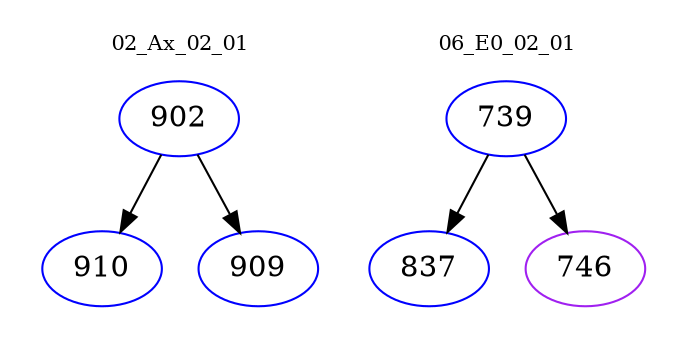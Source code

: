 digraph{
subgraph cluster_0 {
color = white
label = "02_Ax_02_01";
fontsize=10;
T0_902 [label="902", color="blue"]
T0_902 -> T0_910 [color="black"]
T0_910 [label="910", color="blue"]
T0_902 -> T0_909 [color="black"]
T0_909 [label="909", color="blue"]
}
subgraph cluster_1 {
color = white
label = "06_E0_02_01";
fontsize=10;
T1_739 [label="739", color="blue"]
T1_739 -> T1_837 [color="black"]
T1_837 [label="837", color="blue"]
T1_739 -> T1_746 [color="black"]
T1_746 [label="746", color="purple"]
}
}
